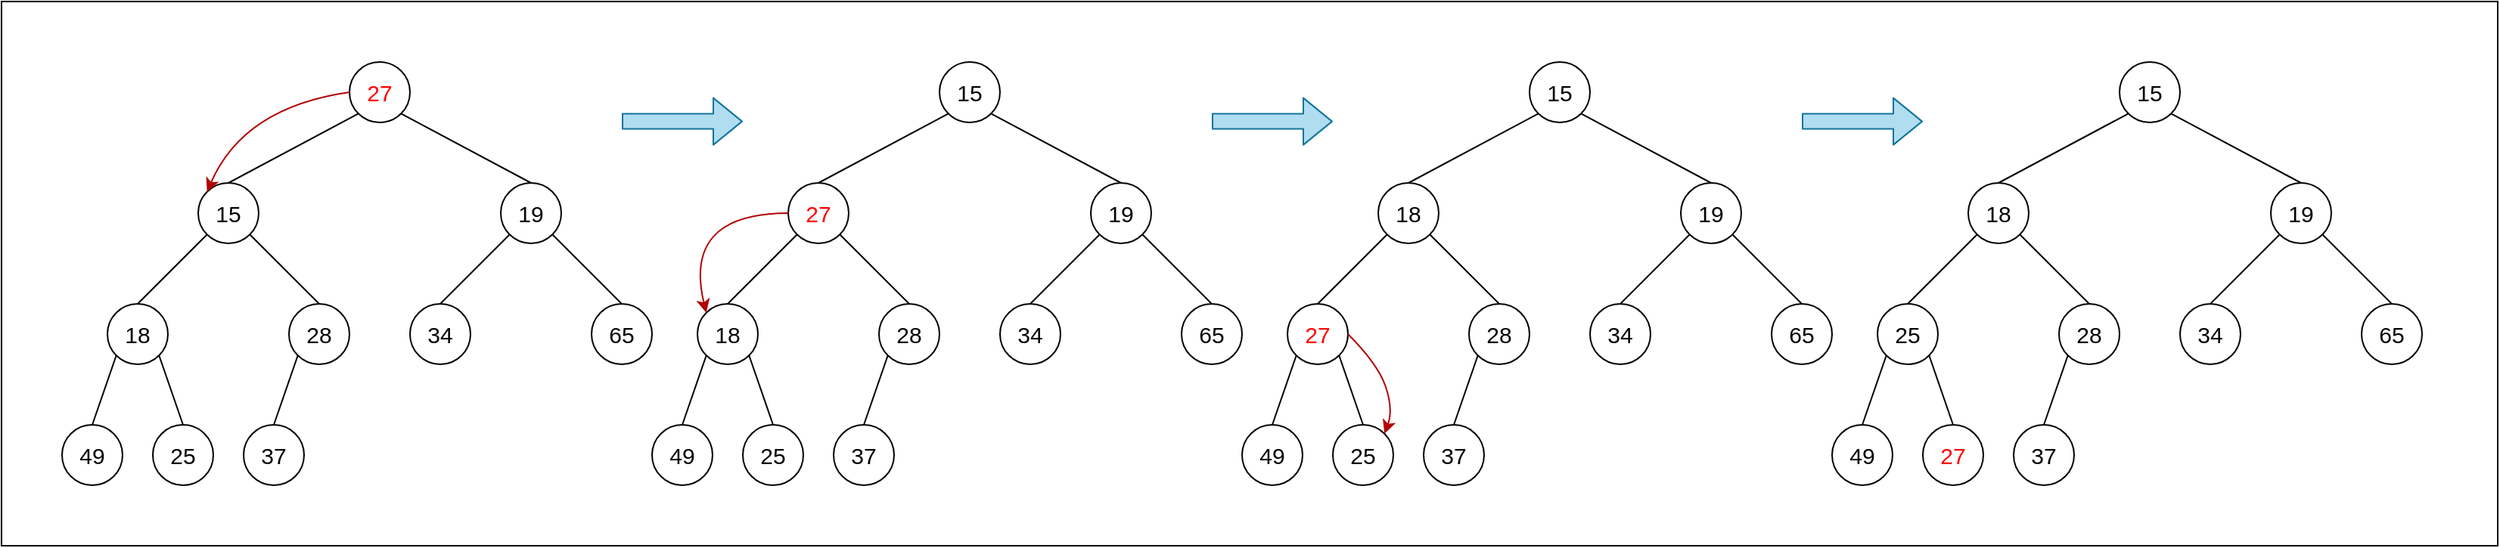 <mxfile>
    <diagram id="ZmQ5dm8vZ0GwR1my5pQR" name="Page-1">
        <mxGraphModel dx="1616" dy="1340" grid="1" gridSize="10" guides="1" tooltips="1" connect="1" arrows="1" fold="1" page="1" pageScale="1" pageWidth="850" pageHeight="1100" math="0" shadow="0">
            <root>
                <mxCell id="0"/>
                <mxCell id="1" parent="0"/>
                <mxCell id="87" value="" style="rounded=0;whiteSpace=wrap;html=1;fontSize=15;fontColor=#FF0000;" vertex="1" parent="1">
                    <mxGeometry x="-850" y="240" width="1650" height="360" as="geometry"/>
                </mxCell>
                <mxCell id="2" value="&lt;font style=&quot;font-size: 15px;&quot;&gt;15&lt;/font&gt;" style="ellipse;whiteSpace=wrap;html=1;aspect=fixed;" vertex="1" parent="1">
                    <mxGeometry x="160" y="280" width="40" height="40" as="geometry"/>
                </mxCell>
                <mxCell id="3" value="&lt;font style=&quot;font-size: 15px;&quot;&gt;18&lt;/font&gt;" style="ellipse;whiteSpace=wrap;html=1;aspect=fixed;" vertex="1" parent="1">
                    <mxGeometry x="60" y="360" width="40" height="40" as="geometry"/>
                </mxCell>
                <mxCell id="4" value="&lt;font style=&quot;font-size: 15px;&quot;&gt;19&lt;/font&gt;" style="ellipse;whiteSpace=wrap;html=1;aspect=fixed;" vertex="1" parent="1">
                    <mxGeometry x="260" y="360" width="40" height="40" as="geometry"/>
                </mxCell>
                <mxCell id="5" value="&lt;font style=&quot;font-size: 15px;&quot;&gt;28&lt;/font&gt;" style="ellipse;whiteSpace=wrap;html=1;aspect=fixed;" vertex="1" parent="1">
                    <mxGeometry x="120" y="440" width="40" height="40" as="geometry"/>
                </mxCell>
                <mxCell id="6" value="&lt;font color=&quot;#ff0000&quot; style=&quot;font-size: 15px;&quot;&gt;27&lt;/font&gt;" style="ellipse;whiteSpace=wrap;html=1;aspect=fixed;" vertex="1" parent="1">
                    <mxGeometry y="440" width="40" height="40" as="geometry"/>
                </mxCell>
                <mxCell id="7" value="&lt;font style=&quot;font-size: 15px;&quot;&gt;34&lt;/font&gt;" style="ellipse;whiteSpace=wrap;html=1;aspect=fixed;" vertex="1" parent="1">
                    <mxGeometry x="200" y="440" width="40" height="40" as="geometry"/>
                </mxCell>
                <mxCell id="8" value="&lt;font style=&quot;font-size: 15px;&quot;&gt;65&lt;/font&gt;" style="ellipse;whiteSpace=wrap;html=1;aspect=fixed;" vertex="1" parent="1">
                    <mxGeometry x="320" y="440" width="40" height="40" as="geometry"/>
                </mxCell>
                <mxCell id="9" value="&lt;font style=&quot;font-size: 15px;&quot;&gt;49&lt;/font&gt;" style="ellipse;whiteSpace=wrap;html=1;aspect=fixed;" vertex="1" parent="1">
                    <mxGeometry x="-30" y="520" width="40" height="40" as="geometry"/>
                </mxCell>
                <mxCell id="10" value="&lt;font style=&quot;font-size: 15px;&quot;&gt;25&lt;/font&gt;" style="ellipse;whiteSpace=wrap;html=1;aspect=fixed;" vertex="1" parent="1">
                    <mxGeometry x="30" y="520" width="40" height="40" as="geometry"/>
                </mxCell>
                <mxCell id="11" value="&lt;font style=&quot;font-size: 15px;&quot;&gt;37&lt;/font&gt;" style="ellipse;whiteSpace=wrap;html=1;aspect=fixed;" vertex="1" parent="1">
                    <mxGeometry x="90" y="520" width="40" height="40" as="geometry"/>
                </mxCell>
                <mxCell id="12" value="" style="endArrow=none;html=1;entryX=0;entryY=1;entryDx=0;entryDy=0;exitX=0.5;exitY=0;exitDx=0;exitDy=0;" edge="1" parent="1" source="3" target="2">
                    <mxGeometry width="50" height="50" relative="1" as="geometry">
                        <mxPoint x="70" y="430" as="sourcePoint"/>
                        <mxPoint x="120" y="380" as="targetPoint"/>
                    </mxGeometry>
                </mxCell>
                <mxCell id="13" value="" style="endArrow=none;html=1;entryX=0;entryY=1;entryDx=0;entryDy=0;exitX=0.5;exitY=0;exitDx=0;exitDy=0;" edge="1" parent="1" source="6" target="3">
                    <mxGeometry width="50" height="50" relative="1" as="geometry">
                        <mxPoint x="70" y="430" as="sourcePoint"/>
                        <mxPoint x="120" y="380" as="targetPoint"/>
                    </mxGeometry>
                </mxCell>
                <mxCell id="14" value="" style="endArrow=none;html=1;entryX=1;entryY=1;entryDx=0;entryDy=0;exitX=0.5;exitY=0;exitDx=0;exitDy=0;" edge="1" parent="1" source="5" target="3">
                    <mxGeometry width="50" height="50" relative="1" as="geometry">
                        <mxPoint x="70" y="430" as="sourcePoint"/>
                        <mxPoint x="120" y="380" as="targetPoint"/>
                    </mxGeometry>
                </mxCell>
                <mxCell id="15" value="" style="endArrow=none;html=1;entryX=0;entryY=1;entryDx=0;entryDy=0;exitX=0.5;exitY=0;exitDx=0;exitDy=0;" edge="1" parent="1" source="9" target="6">
                    <mxGeometry width="50" height="50" relative="1" as="geometry">
                        <mxPoint x="70" y="430" as="sourcePoint"/>
                        <mxPoint x="120" y="380" as="targetPoint"/>
                    </mxGeometry>
                </mxCell>
                <mxCell id="16" value="" style="endArrow=none;html=1;entryX=1;entryY=1;entryDx=0;entryDy=0;exitX=0.5;exitY=0;exitDx=0;exitDy=0;" edge="1" parent="1" source="10" target="6">
                    <mxGeometry width="50" height="50" relative="1" as="geometry">
                        <mxPoint x="70" y="430" as="sourcePoint"/>
                        <mxPoint x="120" y="380" as="targetPoint"/>
                    </mxGeometry>
                </mxCell>
                <mxCell id="17" value="" style="endArrow=none;html=1;entryX=0;entryY=1;entryDx=0;entryDy=0;exitX=0.5;exitY=0;exitDx=0;exitDy=0;" edge="1" parent="1" source="11" target="5">
                    <mxGeometry width="50" height="50" relative="1" as="geometry">
                        <mxPoint x="70" y="430" as="sourcePoint"/>
                        <mxPoint x="120" y="380" as="targetPoint"/>
                    </mxGeometry>
                </mxCell>
                <mxCell id="18" value="" style="endArrow=none;html=1;entryX=1;entryY=1;entryDx=0;entryDy=0;exitX=0.5;exitY=0;exitDx=0;exitDy=0;" edge="1" parent="1" source="4" target="2">
                    <mxGeometry width="50" height="50" relative="1" as="geometry">
                        <mxPoint x="70" y="430" as="sourcePoint"/>
                        <mxPoint x="120" y="380" as="targetPoint"/>
                    </mxGeometry>
                </mxCell>
                <mxCell id="19" value="" style="endArrow=none;html=1;entryX=0;entryY=1;entryDx=0;entryDy=0;exitX=0.5;exitY=0;exitDx=0;exitDy=0;" edge="1" parent="1" source="7" target="4">
                    <mxGeometry width="50" height="50" relative="1" as="geometry">
                        <mxPoint x="250" y="300" as="sourcePoint"/>
                        <mxPoint x="300" y="250" as="targetPoint"/>
                    </mxGeometry>
                </mxCell>
                <mxCell id="20" value="" style="endArrow=none;html=1;entryX=0.5;entryY=0;entryDx=0;entryDy=0;exitX=1;exitY=1;exitDx=0;exitDy=0;" edge="1" parent="1" source="4" target="8">
                    <mxGeometry width="50" height="50" relative="1" as="geometry">
                        <mxPoint x="250" y="300" as="sourcePoint"/>
                        <mxPoint x="300" y="250" as="targetPoint"/>
                    </mxGeometry>
                </mxCell>
                <mxCell id="21" value="&lt;font style=&quot;font-size: 15px;&quot;&gt;15&lt;/font&gt;" style="ellipse;whiteSpace=wrap;html=1;aspect=fixed;" vertex="1" parent="1">
                    <mxGeometry x="550" y="280" width="40" height="40" as="geometry"/>
                </mxCell>
                <mxCell id="22" value="&lt;font style=&quot;font-size: 15px;&quot;&gt;18&lt;/font&gt;" style="ellipse;whiteSpace=wrap;html=1;aspect=fixed;" vertex="1" parent="1">
                    <mxGeometry x="450" y="360" width="40" height="40" as="geometry"/>
                </mxCell>
                <mxCell id="23" value="&lt;font style=&quot;font-size: 15px;&quot;&gt;19&lt;/font&gt;" style="ellipse;whiteSpace=wrap;html=1;aspect=fixed;" vertex="1" parent="1">
                    <mxGeometry x="650" y="360" width="40" height="40" as="geometry"/>
                </mxCell>
                <mxCell id="24" value="&lt;font style=&quot;font-size: 15px;&quot;&gt;28&lt;/font&gt;" style="ellipse;whiteSpace=wrap;html=1;aspect=fixed;" vertex="1" parent="1">
                    <mxGeometry x="510" y="440" width="40" height="40" as="geometry"/>
                </mxCell>
                <mxCell id="25" value="&lt;font style=&quot;font-size: 15px;&quot;&gt;25&lt;/font&gt;" style="ellipse;whiteSpace=wrap;html=1;aspect=fixed;" vertex="1" parent="1">
                    <mxGeometry x="390" y="440" width="40" height="40" as="geometry"/>
                </mxCell>
                <mxCell id="26" value="&lt;font style=&quot;font-size: 15px;&quot;&gt;34&lt;/font&gt;" style="ellipse;whiteSpace=wrap;html=1;aspect=fixed;" vertex="1" parent="1">
                    <mxGeometry x="590" y="440" width="40" height="40" as="geometry"/>
                </mxCell>
                <mxCell id="27" value="&lt;font style=&quot;font-size: 15px;&quot;&gt;65&lt;/font&gt;" style="ellipse;whiteSpace=wrap;html=1;aspect=fixed;" vertex="1" parent="1">
                    <mxGeometry x="710" y="440" width="40" height="40" as="geometry"/>
                </mxCell>
                <mxCell id="28" value="&lt;font style=&quot;font-size: 15px;&quot;&gt;49&lt;/font&gt;" style="ellipse;whiteSpace=wrap;html=1;aspect=fixed;" vertex="1" parent="1">
                    <mxGeometry x="360" y="520" width="40" height="40" as="geometry"/>
                </mxCell>
                <mxCell id="29" value="&lt;font color=&quot;#ff0000&quot; style=&quot;font-size: 15px;&quot;&gt;27&lt;/font&gt;" style="ellipse;whiteSpace=wrap;html=1;aspect=fixed;" vertex="1" parent="1">
                    <mxGeometry x="420" y="520" width="40" height="40" as="geometry"/>
                </mxCell>
                <mxCell id="30" value="&lt;font style=&quot;font-size: 15px;&quot;&gt;37&lt;/font&gt;" style="ellipse;whiteSpace=wrap;html=1;aspect=fixed;" vertex="1" parent="1">
                    <mxGeometry x="480" y="520" width="40" height="40" as="geometry"/>
                </mxCell>
                <mxCell id="31" value="" style="endArrow=none;html=1;entryX=0;entryY=1;entryDx=0;entryDy=0;exitX=0.5;exitY=0;exitDx=0;exitDy=0;" edge="1" parent="1" source="22" target="21">
                    <mxGeometry width="50" height="50" relative="1" as="geometry">
                        <mxPoint x="460" y="430" as="sourcePoint"/>
                        <mxPoint x="510" y="380" as="targetPoint"/>
                    </mxGeometry>
                </mxCell>
                <mxCell id="32" value="" style="endArrow=none;html=1;entryX=0;entryY=1;entryDx=0;entryDy=0;exitX=0.5;exitY=0;exitDx=0;exitDy=0;" edge="1" parent="1" source="25" target="22">
                    <mxGeometry width="50" height="50" relative="1" as="geometry">
                        <mxPoint x="460" y="430" as="sourcePoint"/>
                        <mxPoint x="510" y="380" as="targetPoint"/>
                    </mxGeometry>
                </mxCell>
                <mxCell id="33" value="" style="endArrow=none;html=1;entryX=1;entryY=1;entryDx=0;entryDy=0;exitX=0.5;exitY=0;exitDx=0;exitDy=0;" edge="1" parent="1" source="24" target="22">
                    <mxGeometry width="50" height="50" relative="1" as="geometry">
                        <mxPoint x="460" y="430" as="sourcePoint"/>
                        <mxPoint x="510" y="380" as="targetPoint"/>
                    </mxGeometry>
                </mxCell>
                <mxCell id="34" value="" style="endArrow=none;html=1;entryX=0;entryY=1;entryDx=0;entryDy=0;exitX=0.5;exitY=0;exitDx=0;exitDy=0;" edge="1" parent="1" source="28" target="25">
                    <mxGeometry width="50" height="50" relative="1" as="geometry">
                        <mxPoint x="460" y="430" as="sourcePoint"/>
                        <mxPoint x="510" y="380" as="targetPoint"/>
                    </mxGeometry>
                </mxCell>
                <mxCell id="35" value="" style="endArrow=none;html=1;entryX=1;entryY=1;entryDx=0;entryDy=0;exitX=0.5;exitY=0;exitDx=0;exitDy=0;" edge="1" parent="1" source="29" target="25">
                    <mxGeometry width="50" height="50" relative="1" as="geometry">
                        <mxPoint x="460" y="430" as="sourcePoint"/>
                        <mxPoint x="510" y="380" as="targetPoint"/>
                    </mxGeometry>
                </mxCell>
                <mxCell id="36" value="" style="endArrow=none;html=1;entryX=0;entryY=1;entryDx=0;entryDy=0;exitX=0.5;exitY=0;exitDx=0;exitDy=0;" edge="1" parent="1" source="30" target="24">
                    <mxGeometry width="50" height="50" relative="1" as="geometry">
                        <mxPoint x="460" y="430" as="sourcePoint"/>
                        <mxPoint x="510" y="380" as="targetPoint"/>
                    </mxGeometry>
                </mxCell>
                <mxCell id="37" value="" style="endArrow=none;html=1;entryX=1;entryY=1;entryDx=0;entryDy=0;exitX=0.5;exitY=0;exitDx=0;exitDy=0;" edge="1" parent="1" source="23" target="21">
                    <mxGeometry width="50" height="50" relative="1" as="geometry">
                        <mxPoint x="460" y="430" as="sourcePoint"/>
                        <mxPoint x="510" y="380" as="targetPoint"/>
                    </mxGeometry>
                </mxCell>
                <mxCell id="38" value="" style="endArrow=none;html=1;entryX=0;entryY=1;entryDx=0;entryDy=0;exitX=0.5;exitY=0;exitDx=0;exitDy=0;" edge="1" parent="1" source="26" target="23">
                    <mxGeometry width="50" height="50" relative="1" as="geometry">
                        <mxPoint x="640" y="300" as="sourcePoint"/>
                        <mxPoint x="690" y="250" as="targetPoint"/>
                    </mxGeometry>
                </mxCell>
                <mxCell id="39" value="" style="endArrow=none;html=1;entryX=0.5;entryY=0;entryDx=0;entryDy=0;exitX=1;exitY=1;exitDx=0;exitDy=0;" edge="1" parent="1" source="23" target="27">
                    <mxGeometry width="50" height="50" relative="1" as="geometry">
                        <mxPoint x="640" y="300" as="sourcePoint"/>
                        <mxPoint x="690" y="250" as="targetPoint"/>
                    </mxGeometry>
                </mxCell>
                <mxCell id="40" value="&lt;font style=&quot;font-size: 15px;&quot;&gt;15&lt;/font&gt;" style="ellipse;whiteSpace=wrap;html=1;aspect=fixed;" vertex="1" parent="1">
                    <mxGeometry x="-230" y="280" width="40" height="40" as="geometry"/>
                </mxCell>
                <mxCell id="41" value="&lt;font color=&quot;#ff0000&quot; style=&quot;font-size: 15px;&quot;&gt;27&lt;/font&gt;" style="ellipse;whiteSpace=wrap;html=1;aspect=fixed;" vertex="1" parent="1">
                    <mxGeometry x="-330" y="360" width="40" height="40" as="geometry"/>
                </mxCell>
                <mxCell id="42" value="&lt;font style=&quot;font-size: 15px;&quot;&gt;19&lt;/font&gt;" style="ellipse;whiteSpace=wrap;html=1;aspect=fixed;" vertex="1" parent="1">
                    <mxGeometry x="-130" y="360" width="40" height="40" as="geometry"/>
                </mxCell>
                <mxCell id="43" value="&lt;font style=&quot;font-size: 15px;&quot;&gt;28&lt;/font&gt;" style="ellipse;whiteSpace=wrap;html=1;aspect=fixed;" vertex="1" parent="1">
                    <mxGeometry x="-270" y="440" width="40" height="40" as="geometry"/>
                </mxCell>
                <mxCell id="44" value="&lt;font style=&quot;font-size: 15px;&quot;&gt;18&lt;/font&gt;" style="ellipse;whiteSpace=wrap;html=1;aspect=fixed;" vertex="1" parent="1">
                    <mxGeometry x="-390" y="440" width="40" height="40" as="geometry"/>
                </mxCell>
                <mxCell id="45" value="&lt;font style=&quot;font-size: 15px;&quot;&gt;34&lt;/font&gt;" style="ellipse;whiteSpace=wrap;html=1;aspect=fixed;" vertex="1" parent="1">
                    <mxGeometry x="-190" y="440" width="40" height="40" as="geometry"/>
                </mxCell>
                <mxCell id="46" value="&lt;font style=&quot;font-size: 15px;&quot;&gt;65&lt;/font&gt;" style="ellipse;whiteSpace=wrap;html=1;aspect=fixed;" vertex="1" parent="1">
                    <mxGeometry x="-70" y="440" width="40" height="40" as="geometry"/>
                </mxCell>
                <mxCell id="47" value="&lt;font style=&quot;font-size: 15px;&quot;&gt;49&lt;/font&gt;" style="ellipse;whiteSpace=wrap;html=1;aspect=fixed;" vertex="1" parent="1">
                    <mxGeometry x="-420" y="520" width="40" height="40" as="geometry"/>
                </mxCell>
                <mxCell id="48" value="&lt;font style=&quot;font-size: 15px;&quot;&gt;25&lt;/font&gt;" style="ellipse;whiteSpace=wrap;html=1;aspect=fixed;" vertex="1" parent="1">
                    <mxGeometry x="-360" y="520" width="40" height="40" as="geometry"/>
                </mxCell>
                <mxCell id="49" value="&lt;font style=&quot;font-size: 15px;&quot;&gt;37&lt;/font&gt;" style="ellipse;whiteSpace=wrap;html=1;aspect=fixed;" vertex="1" parent="1">
                    <mxGeometry x="-300" y="520" width="40" height="40" as="geometry"/>
                </mxCell>
                <mxCell id="50" value="" style="endArrow=none;html=1;entryX=0;entryY=1;entryDx=0;entryDy=0;exitX=0.5;exitY=0;exitDx=0;exitDy=0;" edge="1" parent="1" source="41" target="40">
                    <mxGeometry width="50" height="50" relative="1" as="geometry">
                        <mxPoint x="-320" y="430" as="sourcePoint"/>
                        <mxPoint x="-270" y="380" as="targetPoint"/>
                    </mxGeometry>
                </mxCell>
                <mxCell id="51" value="" style="endArrow=none;html=1;entryX=0;entryY=1;entryDx=0;entryDy=0;exitX=0.5;exitY=0;exitDx=0;exitDy=0;" edge="1" parent="1" source="44" target="41">
                    <mxGeometry width="50" height="50" relative="1" as="geometry">
                        <mxPoint x="-320" y="430" as="sourcePoint"/>
                        <mxPoint x="-270" y="380" as="targetPoint"/>
                    </mxGeometry>
                </mxCell>
                <mxCell id="52" value="" style="endArrow=none;html=1;entryX=1;entryY=1;entryDx=0;entryDy=0;exitX=0.5;exitY=0;exitDx=0;exitDy=0;" edge="1" parent="1" source="43" target="41">
                    <mxGeometry width="50" height="50" relative="1" as="geometry">
                        <mxPoint x="-320" y="430" as="sourcePoint"/>
                        <mxPoint x="-270" y="380" as="targetPoint"/>
                    </mxGeometry>
                </mxCell>
                <mxCell id="53" value="" style="endArrow=none;html=1;entryX=0;entryY=1;entryDx=0;entryDy=0;exitX=0.5;exitY=0;exitDx=0;exitDy=0;" edge="1" parent="1" source="47" target="44">
                    <mxGeometry width="50" height="50" relative="1" as="geometry">
                        <mxPoint x="-320" y="430" as="sourcePoint"/>
                        <mxPoint x="-270" y="380" as="targetPoint"/>
                    </mxGeometry>
                </mxCell>
                <mxCell id="54" value="" style="endArrow=none;html=1;entryX=1;entryY=1;entryDx=0;entryDy=0;exitX=0.5;exitY=0;exitDx=0;exitDy=0;" edge="1" parent="1" source="48" target="44">
                    <mxGeometry width="50" height="50" relative="1" as="geometry">
                        <mxPoint x="-320" y="430" as="sourcePoint"/>
                        <mxPoint x="-270" y="380" as="targetPoint"/>
                    </mxGeometry>
                </mxCell>
                <mxCell id="55" value="" style="endArrow=none;html=1;entryX=0;entryY=1;entryDx=0;entryDy=0;exitX=0.5;exitY=0;exitDx=0;exitDy=0;" edge="1" parent="1" source="49" target="43">
                    <mxGeometry width="50" height="50" relative="1" as="geometry">
                        <mxPoint x="-320" y="430" as="sourcePoint"/>
                        <mxPoint x="-270" y="380" as="targetPoint"/>
                    </mxGeometry>
                </mxCell>
                <mxCell id="56" value="" style="endArrow=none;html=1;entryX=1;entryY=1;entryDx=0;entryDy=0;exitX=0.5;exitY=0;exitDx=0;exitDy=0;" edge="1" parent="1" source="42" target="40">
                    <mxGeometry width="50" height="50" relative="1" as="geometry">
                        <mxPoint x="-320" y="430" as="sourcePoint"/>
                        <mxPoint x="-270" y="380" as="targetPoint"/>
                    </mxGeometry>
                </mxCell>
                <mxCell id="57" value="" style="endArrow=none;html=1;entryX=0;entryY=1;entryDx=0;entryDy=0;exitX=0.5;exitY=0;exitDx=0;exitDy=0;" edge="1" parent="1" source="45" target="42">
                    <mxGeometry width="50" height="50" relative="1" as="geometry">
                        <mxPoint x="-140" y="300" as="sourcePoint"/>
                        <mxPoint x="-90" y="250" as="targetPoint"/>
                    </mxGeometry>
                </mxCell>
                <mxCell id="58" value="" style="endArrow=none;html=1;entryX=0.5;entryY=0;entryDx=0;entryDy=0;exitX=1;exitY=1;exitDx=0;exitDy=0;" edge="1" parent="1" source="42" target="46">
                    <mxGeometry width="50" height="50" relative="1" as="geometry">
                        <mxPoint x="-140" y="300" as="sourcePoint"/>
                        <mxPoint x="-90" y="250" as="targetPoint"/>
                    </mxGeometry>
                </mxCell>
                <mxCell id="59" value="&lt;font color=&quot;#ff0000&quot; style=&quot;font-size: 15px;&quot;&gt;27&lt;/font&gt;" style="ellipse;whiteSpace=wrap;html=1;aspect=fixed;" vertex="1" parent="1">
                    <mxGeometry x="-620" y="280" width="40" height="40" as="geometry"/>
                </mxCell>
                <mxCell id="60" value="&lt;font style=&quot;font-size: 15px;&quot;&gt;15&lt;/font&gt;" style="ellipse;whiteSpace=wrap;html=1;aspect=fixed;" vertex="1" parent="1">
                    <mxGeometry x="-720" y="360" width="40" height="40" as="geometry"/>
                </mxCell>
                <mxCell id="61" value="&lt;font style=&quot;font-size: 15px;&quot;&gt;19&lt;/font&gt;" style="ellipse;whiteSpace=wrap;html=1;aspect=fixed;" vertex="1" parent="1">
                    <mxGeometry x="-520" y="360" width="40" height="40" as="geometry"/>
                </mxCell>
                <mxCell id="62" value="&lt;font style=&quot;font-size: 15px;&quot;&gt;28&lt;/font&gt;" style="ellipse;whiteSpace=wrap;html=1;aspect=fixed;" vertex="1" parent="1">
                    <mxGeometry x="-660" y="440" width="40" height="40" as="geometry"/>
                </mxCell>
                <mxCell id="63" value="&lt;font style=&quot;font-size: 15px;&quot;&gt;18&lt;/font&gt;" style="ellipse;whiteSpace=wrap;html=1;aspect=fixed;" vertex="1" parent="1">
                    <mxGeometry x="-780" y="440" width="40" height="40" as="geometry"/>
                </mxCell>
                <mxCell id="64" value="&lt;font style=&quot;font-size: 15px;&quot;&gt;34&lt;/font&gt;" style="ellipse;whiteSpace=wrap;html=1;aspect=fixed;" vertex="1" parent="1">
                    <mxGeometry x="-580" y="440" width="40" height="40" as="geometry"/>
                </mxCell>
                <mxCell id="65" value="&lt;font style=&quot;font-size: 15px;&quot;&gt;65&lt;/font&gt;" style="ellipse;whiteSpace=wrap;html=1;aspect=fixed;" vertex="1" parent="1">
                    <mxGeometry x="-460" y="440" width="40" height="40" as="geometry"/>
                </mxCell>
                <mxCell id="66" value="&lt;font style=&quot;font-size: 15px;&quot;&gt;49&lt;/font&gt;" style="ellipse;whiteSpace=wrap;html=1;aspect=fixed;" vertex="1" parent="1">
                    <mxGeometry x="-810" y="520" width="40" height="40" as="geometry"/>
                </mxCell>
                <mxCell id="67" value="&lt;font style=&quot;font-size: 15px;&quot;&gt;25&lt;/font&gt;" style="ellipse;whiteSpace=wrap;html=1;aspect=fixed;" vertex="1" parent="1">
                    <mxGeometry x="-750" y="520" width="40" height="40" as="geometry"/>
                </mxCell>
                <mxCell id="68" value="&lt;font style=&quot;font-size: 15px;&quot;&gt;37&lt;/font&gt;" style="ellipse;whiteSpace=wrap;html=1;aspect=fixed;" vertex="1" parent="1">
                    <mxGeometry x="-690" y="520" width="40" height="40" as="geometry"/>
                </mxCell>
                <mxCell id="69" value="" style="endArrow=none;html=1;entryX=0;entryY=1;entryDx=0;entryDy=0;exitX=0.5;exitY=0;exitDx=0;exitDy=0;" edge="1" parent="1" source="60" target="59">
                    <mxGeometry width="50" height="50" relative="1" as="geometry">
                        <mxPoint x="-710" y="430" as="sourcePoint"/>
                        <mxPoint x="-660" y="380" as="targetPoint"/>
                    </mxGeometry>
                </mxCell>
                <mxCell id="70" value="" style="endArrow=none;html=1;entryX=0;entryY=1;entryDx=0;entryDy=0;exitX=0.5;exitY=0;exitDx=0;exitDy=0;" edge="1" parent="1" source="63" target="60">
                    <mxGeometry width="50" height="50" relative="1" as="geometry">
                        <mxPoint x="-710" y="430" as="sourcePoint"/>
                        <mxPoint x="-660" y="380" as="targetPoint"/>
                    </mxGeometry>
                </mxCell>
                <mxCell id="71" value="" style="endArrow=none;html=1;entryX=1;entryY=1;entryDx=0;entryDy=0;exitX=0.5;exitY=0;exitDx=0;exitDy=0;" edge="1" parent="1" source="62" target="60">
                    <mxGeometry width="50" height="50" relative="1" as="geometry">
                        <mxPoint x="-710" y="430" as="sourcePoint"/>
                        <mxPoint x="-660" y="380" as="targetPoint"/>
                    </mxGeometry>
                </mxCell>
                <mxCell id="72" value="" style="endArrow=none;html=1;entryX=0;entryY=1;entryDx=0;entryDy=0;exitX=0.5;exitY=0;exitDx=0;exitDy=0;" edge="1" parent="1" source="66" target="63">
                    <mxGeometry width="50" height="50" relative="1" as="geometry">
                        <mxPoint x="-710" y="430" as="sourcePoint"/>
                        <mxPoint x="-660" y="380" as="targetPoint"/>
                    </mxGeometry>
                </mxCell>
                <mxCell id="73" value="" style="endArrow=none;html=1;entryX=1;entryY=1;entryDx=0;entryDy=0;exitX=0.5;exitY=0;exitDx=0;exitDy=0;" edge="1" parent="1" source="67" target="63">
                    <mxGeometry width="50" height="50" relative="1" as="geometry">
                        <mxPoint x="-710" y="430" as="sourcePoint"/>
                        <mxPoint x="-660" y="380" as="targetPoint"/>
                    </mxGeometry>
                </mxCell>
                <mxCell id="74" value="" style="endArrow=none;html=1;entryX=0;entryY=1;entryDx=0;entryDy=0;exitX=0.5;exitY=0;exitDx=0;exitDy=0;" edge="1" parent="1" source="68" target="62">
                    <mxGeometry width="50" height="50" relative="1" as="geometry">
                        <mxPoint x="-710" y="430" as="sourcePoint"/>
                        <mxPoint x="-660" y="380" as="targetPoint"/>
                    </mxGeometry>
                </mxCell>
                <mxCell id="75" value="" style="endArrow=none;html=1;entryX=1;entryY=1;entryDx=0;entryDy=0;exitX=0.5;exitY=0;exitDx=0;exitDy=0;" edge="1" parent="1" source="61" target="59">
                    <mxGeometry width="50" height="50" relative="1" as="geometry">
                        <mxPoint x="-710" y="430" as="sourcePoint"/>
                        <mxPoint x="-660" y="380" as="targetPoint"/>
                    </mxGeometry>
                </mxCell>
                <mxCell id="76" value="" style="endArrow=none;html=1;entryX=0;entryY=1;entryDx=0;entryDy=0;exitX=0.5;exitY=0;exitDx=0;exitDy=0;" edge="1" parent="1" source="64" target="61">
                    <mxGeometry width="50" height="50" relative="1" as="geometry">
                        <mxPoint x="-530" y="300" as="sourcePoint"/>
                        <mxPoint x="-480" y="250" as="targetPoint"/>
                    </mxGeometry>
                </mxCell>
                <mxCell id="77" value="" style="endArrow=none;html=1;entryX=0.5;entryY=0;entryDx=0;entryDy=0;exitX=1;exitY=1;exitDx=0;exitDy=0;" edge="1" parent="1" source="61" target="65">
                    <mxGeometry width="50" height="50" relative="1" as="geometry">
                        <mxPoint x="-530" y="300" as="sourcePoint"/>
                        <mxPoint x="-480" y="250" as="targetPoint"/>
                    </mxGeometry>
                </mxCell>
                <mxCell id="80" value="" style="curved=1;endArrow=classic;html=1;fontSize=15;fontColor=#FF0000;entryX=0;entryY=0;entryDx=0;entryDy=0;exitX=0;exitY=0.5;exitDx=0;exitDy=0;fillColor=#e51400;strokeColor=#B20000;" edge="1" parent="1" source="59" target="60">
                    <mxGeometry width="50" height="50" relative="1" as="geometry">
                        <mxPoint x="-640" y="630" as="sourcePoint"/>
                        <mxPoint x="-590" y="580" as="targetPoint"/>
                        <Array as="points">
                            <mxPoint x="-690" y="310"/>
                        </Array>
                    </mxGeometry>
                </mxCell>
                <mxCell id="81" value="" style="curved=1;endArrow=classic;html=1;fontSize=15;fontColor=#FF0000;exitX=0;exitY=0.5;exitDx=0;exitDy=0;entryX=0;entryY=0;entryDx=0;entryDy=0;fillColor=#e51400;strokeColor=#B20000;" edge="1" parent="1" source="41" target="44">
                    <mxGeometry width="50" height="50" relative="1" as="geometry">
                        <mxPoint x="-540" y="440" as="sourcePoint"/>
                        <mxPoint x="-490" y="390" as="targetPoint"/>
                        <Array as="points">
                            <mxPoint x="-400" y="380"/>
                        </Array>
                    </mxGeometry>
                </mxCell>
                <mxCell id="82" value="" style="curved=1;endArrow=classic;html=1;fontSize=15;fontColor=#FF0000;exitX=1;exitY=0.5;exitDx=0;exitDy=0;entryX=1;entryY=0;entryDx=0;entryDy=0;fillColor=#e51400;strokeColor=#B20000;" edge="1" parent="1" source="6" target="10">
                    <mxGeometry width="50" height="50" relative="1" as="geometry">
                        <mxPoint x="170" y="670" as="sourcePoint"/>
                        <mxPoint x="220" y="620" as="targetPoint"/>
                        <Array as="points">
                            <mxPoint x="60" y="480"/>
                            <mxPoint x="70" y="510"/>
                        </Array>
                    </mxGeometry>
                </mxCell>
                <mxCell id="83" value="" style="shape=flexArrow;endArrow=classic;html=1;fontSize=15;fontColor=#FF0000;fillColor=#b1ddf0;strokeColor=#10739e;" edge="1" parent="1">
                    <mxGeometry width="50" height="50" relative="1" as="geometry">
                        <mxPoint x="-440" y="319.31" as="sourcePoint"/>
                        <mxPoint x="-360" y="319.31" as="targetPoint"/>
                    </mxGeometry>
                </mxCell>
                <mxCell id="84" value="" style="shape=flexArrow;endArrow=classic;html=1;fontSize=15;fontColor=#FF0000;fillColor=#b1ddf0;strokeColor=#10739e;" edge="1" parent="1">
                    <mxGeometry width="50" height="50" relative="1" as="geometry">
                        <mxPoint x="-50" y="319.31" as="sourcePoint"/>
                        <mxPoint x="30" y="319.31" as="targetPoint"/>
                    </mxGeometry>
                </mxCell>
                <mxCell id="85" value="" style="shape=flexArrow;endArrow=classic;html=1;fontSize=15;fontColor=#FF0000;fillColor=#b1ddf0;strokeColor=#10739e;" edge="1" parent="1">
                    <mxGeometry width="50" height="50" relative="1" as="geometry">
                        <mxPoint x="340" y="319.31" as="sourcePoint"/>
                        <mxPoint x="420" y="319.31" as="targetPoint"/>
                    </mxGeometry>
                </mxCell>
            </root>
        </mxGraphModel>
    </diagram>
</mxfile>